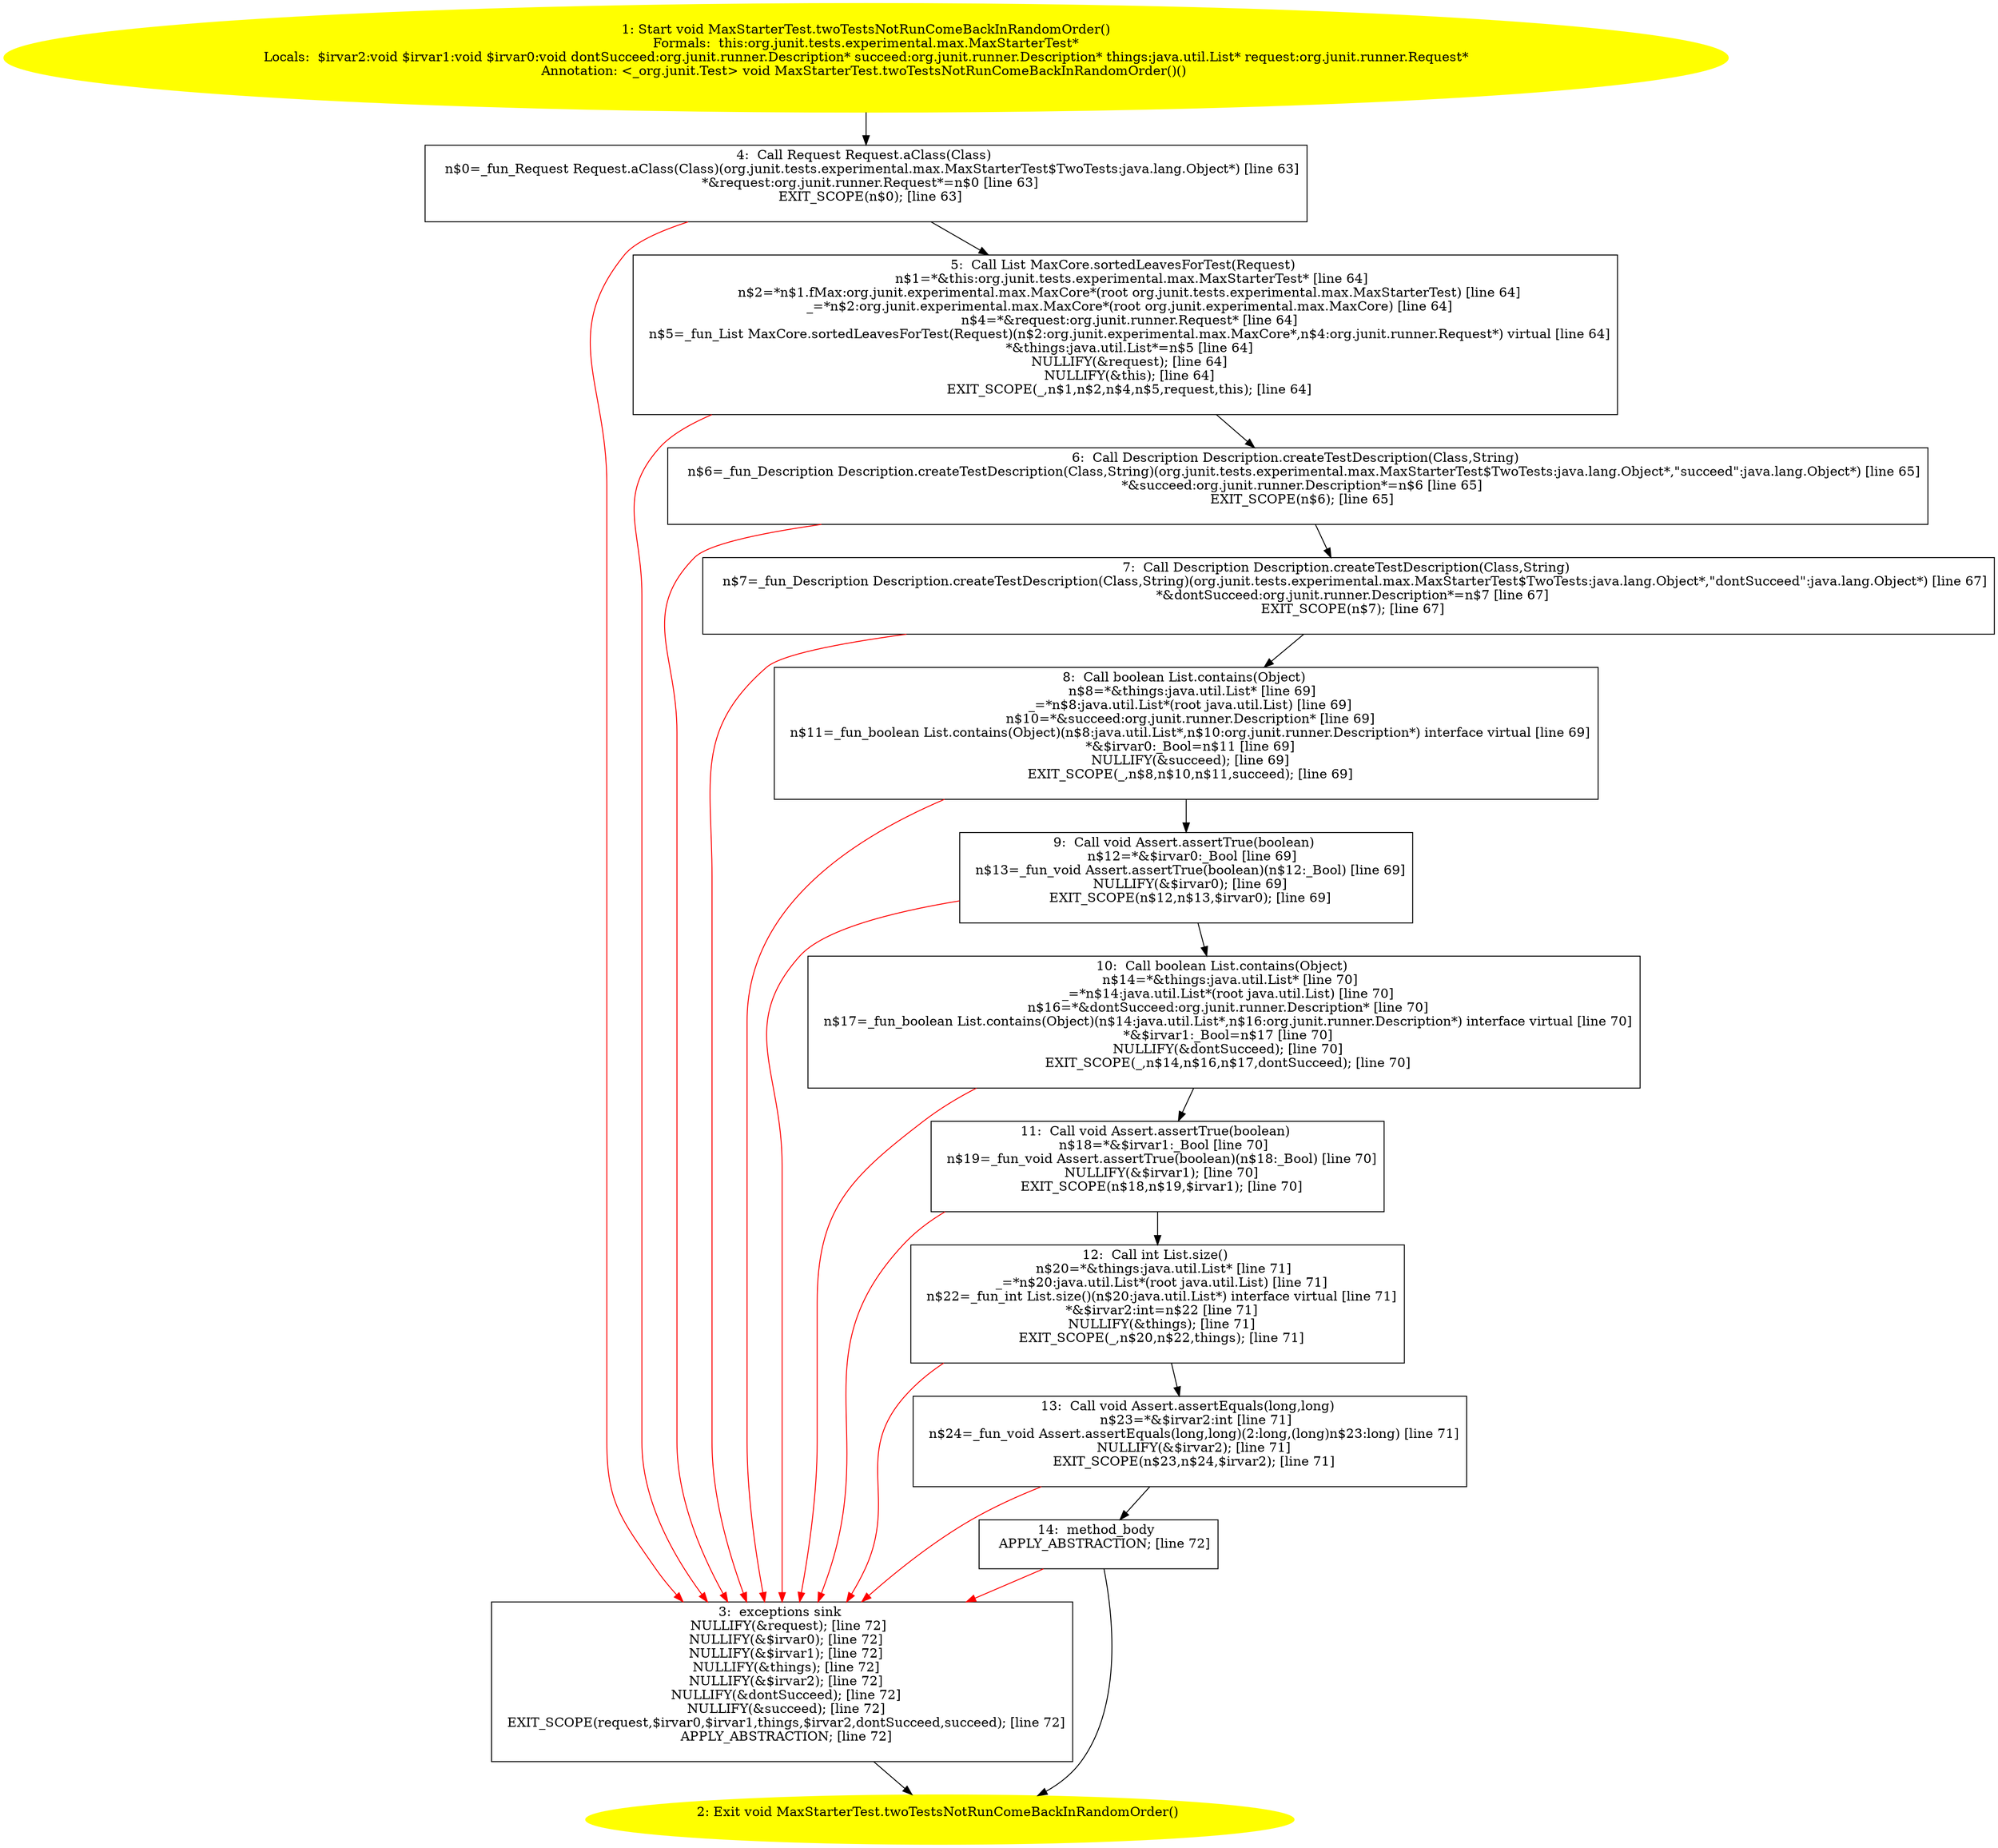 /* @generated */
digraph cfg {
"org.junit.tests.experimental.max.MaxStarterTest.twoTestsNotRunComeBackInRandomOrder():void.d45d7e8ea4a841f5f9efb0109bcd1189_1" [label="1: Start void MaxStarterTest.twoTestsNotRunComeBackInRandomOrder()\nFormals:  this:org.junit.tests.experimental.max.MaxStarterTest*\nLocals:  $irvar2:void $irvar1:void $irvar0:void dontSucceed:org.junit.runner.Description* succeed:org.junit.runner.Description* things:java.util.List* request:org.junit.runner.Request*\nAnnotation: <_org.junit.Test> void MaxStarterTest.twoTestsNotRunComeBackInRandomOrder()() \n  " color=yellow style=filled]
	

	 "org.junit.tests.experimental.max.MaxStarterTest.twoTestsNotRunComeBackInRandomOrder():void.d45d7e8ea4a841f5f9efb0109bcd1189_1" -> "org.junit.tests.experimental.max.MaxStarterTest.twoTestsNotRunComeBackInRandomOrder():void.d45d7e8ea4a841f5f9efb0109bcd1189_4" ;
"org.junit.tests.experimental.max.MaxStarterTest.twoTestsNotRunComeBackInRandomOrder():void.d45d7e8ea4a841f5f9efb0109bcd1189_2" [label="2: Exit void MaxStarterTest.twoTestsNotRunComeBackInRandomOrder() \n  " color=yellow style=filled]
	

"org.junit.tests.experimental.max.MaxStarterTest.twoTestsNotRunComeBackInRandomOrder():void.d45d7e8ea4a841f5f9efb0109bcd1189_3" [label="3:  exceptions sink \n   NULLIFY(&request); [line 72]\n  NULLIFY(&$irvar0); [line 72]\n  NULLIFY(&$irvar1); [line 72]\n  NULLIFY(&things); [line 72]\n  NULLIFY(&$irvar2); [line 72]\n  NULLIFY(&dontSucceed); [line 72]\n  NULLIFY(&succeed); [line 72]\n  EXIT_SCOPE(request,$irvar0,$irvar1,things,$irvar2,dontSucceed,succeed); [line 72]\n  APPLY_ABSTRACTION; [line 72]\n " shape="box"]
	

	 "org.junit.tests.experimental.max.MaxStarterTest.twoTestsNotRunComeBackInRandomOrder():void.d45d7e8ea4a841f5f9efb0109bcd1189_3" -> "org.junit.tests.experimental.max.MaxStarterTest.twoTestsNotRunComeBackInRandomOrder():void.d45d7e8ea4a841f5f9efb0109bcd1189_2" ;
"org.junit.tests.experimental.max.MaxStarterTest.twoTestsNotRunComeBackInRandomOrder():void.d45d7e8ea4a841f5f9efb0109bcd1189_4" [label="4:  Call Request Request.aClass(Class) \n   n$0=_fun_Request Request.aClass(Class)(org.junit.tests.experimental.max.MaxStarterTest$TwoTests:java.lang.Object*) [line 63]\n  *&request:org.junit.runner.Request*=n$0 [line 63]\n  EXIT_SCOPE(n$0); [line 63]\n " shape="box"]
	

	 "org.junit.tests.experimental.max.MaxStarterTest.twoTestsNotRunComeBackInRandomOrder():void.d45d7e8ea4a841f5f9efb0109bcd1189_4" -> "org.junit.tests.experimental.max.MaxStarterTest.twoTestsNotRunComeBackInRandomOrder():void.d45d7e8ea4a841f5f9efb0109bcd1189_5" ;
	 "org.junit.tests.experimental.max.MaxStarterTest.twoTestsNotRunComeBackInRandomOrder():void.d45d7e8ea4a841f5f9efb0109bcd1189_4" -> "org.junit.tests.experimental.max.MaxStarterTest.twoTestsNotRunComeBackInRandomOrder():void.d45d7e8ea4a841f5f9efb0109bcd1189_3" [color="red" ];
"org.junit.tests.experimental.max.MaxStarterTest.twoTestsNotRunComeBackInRandomOrder():void.d45d7e8ea4a841f5f9efb0109bcd1189_5" [label="5:  Call List MaxCore.sortedLeavesForTest(Request) \n   n$1=*&this:org.junit.tests.experimental.max.MaxStarterTest* [line 64]\n  n$2=*n$1.fMax:org.junit.experimental.max.MaxCore*(root org.junit.tests.experimental.max.MaxStarterTest) [line 64]\n  _=*n$2:org.junit.experimental.max.MaxCore*(root org.junit.experimental.max.MaxCore) [line 64]\n  n$4=*&request:org.junit.runner.Request* [line 64]\n  n$5=_fun_List MaxCore.sortedLeavesForTest(Request)(n$2:org.junit.experimental.max.MaxCore*,n$4:org.junit.runner.Request*) virtual [line 64]\n  *&things:java.util.List*=n$5 [line 64]\n  NULLIFY(&request); [line 64]\n  NULLIFY(&this); [line 64]\n  EXIT_SCOPE(_,n$1,n$2,n$4,n$5,request,this); [line 64]\n " shape="box"]
	

	 "org.junit.tests.experimental.max.MaxStarterTest.twoTestsNotRunComeBackInRandomOrder():void.d45d7e8ea4a841f5f9efb0109bcd1189_5" -> "org.junit.tests.experimental.max.MaxStarterTest.twoTestsNotRunComeBackInRandomOrder():void.d45d7e8ea4a841f5f9efb0109bcd1189_6" ;
	 "org.junit.tests.experimental.max.MaxStarterTest.twoTestsNotRunComeBackInRandomOrder():void.d45d7e8ea4a841f5f9efb0109bcd1189_5" -> "org.junit.tests.experimental.max.MaxStarterTest.twoTestsNotRunComeBackInRandomOrder():void.d45d7e8ea4a841f5f9efb0109bcd1189_3" [color="red" ];
"org.junit.tests.experimental.max.MaxStarterTest.twoTestsNotRunComeBackInRandomOrder():void.d45d7e8ea4a841f5f9efb0109bcd1189_6" [label="6:  Call Description Description.createTestDescription(Class,String) \n   n$6=_fun_Description Description.createTestDescription(Class,String)(org.junit.tests.experimental.max.MaxStarterTest$TwoTests:java.lang.Object*,\"succeed\":java.lang.Object*) [line 65]\n  *&succeed:org.junit.runner.Description*=n$6 [line 65]\n  EXIT_SCOPE(n$6); [line 65]\n " shape="box"]
	

	 "org.junit.tests.experimental.max.MaxStarterTest.twoTestsNotRunComeBackInRandomOrder():void.d45d7e8ea4a841f5f9efb0109bcd1189_6" -> "org.junit.tests.experimental.max.MaxStarterTest.twoTestsNotRunComeBackInRandomOrder():void.d45d7e8ea4a841f5f9efb0109bcd1189_7" ;
	 "org.junit.tests.experimental.max.MaxStarterTest.twoTestsNotRunComeBackInRandomOrder():void.d45d7e8ea4a841f5f9efb0109bcd1189_6" -> "org.junit.tests.experimental.max.MaxStarterTest.twoTestsNotRunComeBackInRandomOrder():void.d45d7e8ea4a841f5f9efb0109bcd1189_3" [color="red" ];
"org.junit.tests.experimental.max.MaxStarterTest.twoTestsNotRunComeBackInRandomOrder():void.d45d7e8ea4a841f5f9efb0109bcd1189_7" [label="7:  Call Description Description.createTestDescription(Class,String) \n   n$7=_fun_Description Description.createTestDescription(Class,String)(org.junit.tests.experimental.max.MaxStarterTest$TwoTests:java.lang.Object*,\"dontSucceed\":java.lang.Object*) [line 67]\n  *&dontSucceed:org.junit.runner.Description*=n$7 [line 67]\n  EXIT_SCOPE(n$7); [line 67]\n " shape="box"]
	

	 "org.junit.tests.experimental.max.MaxStarterTest.twoTestsNotRunComeBackInRandomOrder():void.d45d7e8ea4a841f5f9efb0109bcd1189_7" -> "org.junit.tests.experimental.max.MaxStarterTest.twoTestsNotRunComeBackInRandomOrder():void.d45d7e8ea4a841f5f9efb0109bcd1189_8" ;
	 "org.junit.tests.experimental.max.MaxStarterTest.twoTestsNotRunComeBackInRandomOrder():void.d45d7e8ea4a841f5f9efb0109bcd1189_7" -> "org.junit.tests.experimental.max.MaxStarterTest.twoTestsNotRunComeBackInRandomOrder():void.d45d7e8ea4a841f5f9efb0109bcd1189_3" [color="red" ];
"org.junit.tests.experimental.max.MaxStarterTest.twoTestsNotRunComeBackInRandomOrder():void.d45d7e8ea4a841f5f9efb0109bcd1189_8" [label="8:  Call boolean List.contains(Object) \n   n$8=*&things:java.util.List* [line 69]\n  _=*n$8:java.util.List*(root java.util.List) [line 69]\n  n$10=*&succeed:org.junit.runner.Description* [line 69]\n  n$11=_fun_boolean List.contains(Object)(n$8:java.util.List*,n$10:org.junit.runner.Description*) interface virtual [line 69]\n  *&$irvar0:_Bool=n$11 [line 69]\n  NULLIFY(&succeed); [line 69]\n  EXIT_SCOPE(_,n$8,n$10,n$11,succeed); [line 69]\n " shape="box"]
	

	 "org.junit.tests.experimental.max.MaxStarterTest.twoTestsNotRunComeBackInRandomOrder():void.d45d7e8ea4a841f5f9efb0109bcd1189_8" -> "org.junit.tests.experimental.max.MaxStarterTest.twoTestsNotRunComeBackInRandomOrder():void.d45d7e8ea4a841f5f9efb0109bcd1189_9" ;
	 "org.junit.tests.experimental.max.MaxStarterTest.twoTestsNotRunComeBackInRandomOrder():void.d45d7e8ea4a841f5f9efb0109bcd1189_8" -> "org.junit.tests.experimental.max.MaxStarterTest.twoTestsNotRunComeBackInRandomOrder():void.d45d7e8ea4a841f5f9efb0109bcd1189_3" [color="red" ];
"org.junit.tests.experimental.max.MaxStarterTest.twoTestsNotRunComeBackInRandomOrder():void.d45d7e8ea4a841f5f9efb0109bcd1189_9" [label="9:  Call void Assert.assertTrue(boolean) \n   n$12=*&$irvar0:_Bool [line 69]\n  n$13=_fun_void Assert.assertTrue(boolean)(n$12:_Bool) [line 69]\n  NULLIFY(&$irvar0); [line 69]\n  EXIT_SCOPE(n$12,n$13,$irvar0); [line 69]\n " shape="box"]
	

	 "org.junit.tests.experimental.max.MaxStarterTest.twoTestsNotRunComeBackInRandomOrder():void.d45d7e8ea4a841f5f9efb0109bcd1189_9" -> "org.junit.tests.experimental.max.MaxStarterTest.twoTestsNotRunComeBackInRandomOrder():void.d45d7e8ea4a841f5f9efb0109bcd1189_10" ;
	 "org.junit.tests.experimental.max.MaxStarterTest.twoTestsNotRunComeBackInRandomOrder():void.d45d7e8ea4a841f5f9efb0109bcd1189_9" -> "org.junit.tests.experimental.max.MaxStarterTest.twoTestsNotRunComeBackInRandomOrder():void.d45d7e8ea4a841f5f9efb0109bcd1189_3" [color="red" ];
"org.junit.tests.experimental.max.MaxStarterTest.twoTestsNotRunComeBackInRandomOrder():void.d45d7e8ea4a841f5f9efb0109bcd1189_10" [label="10:  Call boolean List.contains(Object) \n   n$14=*&things:java.util.List* [line 70]\n  _=*n$14:java.util.List*(root java.util.List) [line 70]\n  n$16=*&dontSucceed:org.junit.runner.Description* [line 70]\n  n$17=_fun_boolean List.contains(Object)(n$14:java.util.List*,n$16:org.junit.runner.Description*) interface virtual [line 70]\n  *&$irvar1:_Bool=n$17 [line 70]\n  NULLIFY(&dontSucceed); [line 70]\n  EXIT_SCOPE(_,n$14,n$16,n$17,dontSucceed); [line 70]\n " shape="box"]
	

	 "org.junit.tests.experimental.max.MaxStarterTest.twoTestsNotRunComeBackInRandomOrder():void.d45d7e8ea4a841f5f9efb0109bcd1189_10" -> "org.junit.tests.experimental.max.MaxStarterTest.twoTestsNotRunComeBackInRandomOrder():void.d45d7e8ea4a841f5f9efb0109bcd1189_11" ;
	 "org.junit.tests.experimental.max.MaxStarterTest.twoTestsNotRunComeBackInRandomOrder():void.d45d7e8ea4a841f5f9efb0109bcd1189_10" -> "org.junit.tests.experimental.max.MaxStarterTest.twoTestsNotRunComeBackInRandomOrder():void.d45d7e8ea4a841f5f9efb0109bcd1189_3" [color="red" ];
"org.junit.tests.experimental.max.MaxStarterTest.twoTestsNotRunComeBackInRandomOrder():void.d45d7e8ea4a841f5f9efb0109bcd1189_11" [label="11:  Call void Assert.assertTrue(boolean) \n   n$18=*&$irvar1:_Bool [line 70]\n  n$19=_fun_void Assert.assertTrue(boolean)(n$18:_Bool) [line 70]\n  NULLIFY(&$irvar1); [line 70]\n  EXIT_SCOPE(n$18,n$19,$irvar1); [line 70]\n " shape="box"]
	

	 "org.junit.tests.experimental.max.MaxStarterTest.twoTestsNotRunComeBackInRandomOrder():void.d45d7e8ea4a841f5f9efb0109bcd1189_11" -> "org.junit.tests.experimental.max.MaxStarterTest.twoTestsNotRunComeBackInRandomOrder():void.d45d7e8ea4a841f5f9efb0109bcd1189_12" ;
	 "org.junit.tests.experimental.max.MaxStarterTest.twoTestsNotRunComeBackInRandomOrder():void.d45d7e8ea4a841f5f9efb0109bcd1189_11" -> "org.junit.tests.experimental.max.MaxStarterTest.twoTestsNotRunComeBackInRandomOrder():void.d45d7e8ea4a841f5f9efb0109bcd1189_3" [color="red" ];
"org.junit.tests.experimental.max.MaxStarterTest.twoTestsNotRunComeBackInRandomOrder():void.d45d7e8ea4a841f5f9efb0109bcd1189_12" [label="12:  Call int List.size() \n   n$20=*&things:java.util.List* [line 71]\n  _=*n$20:java.util.List*(root java.util.List) [line 71]\n  n$22=_fun_int List.size()(n$20:java.util.List*) interface virtual [line 71]\n  *&$irvar2:int=n$22 [line 71]\n  NULLIFY(&things); [line 71]\n  EXIT_SCOPE(_,n$20,n$22,things); [line 71]\n " shape="box"]
	

	 "org.junit.tests.experimental.max.MaxStarterTest.twoTestsNotRunComeBackInRandomOrder():void.d45d7e8ea4a841f5f9efb0109bcd1189_12" -> "org.junit.tests.experimental.max.MaxStarterTest.twoTestsNotRunComeBackInRandomOrder():void.d45d7e8ea4a841f5f9efb0109bcd1189_13" ;
	 "org.junit.tests.experimental.max.MaxStarterTest.twoTestsNotRunComeBackInRandomOrder():void.d45d7e8ea4a841f5f9efb0109bcd1189_12" -> "org.junit.tests.experimental.max.MaxStarterTest.twoTestsNotRunComeBackInRandomOrder():void.d45d7e8ea4a841f5f9efb0109bcd1189_3" [color="red" ];
"org.junit.tests.experimental.max.MaxStarterTest.twoTestsNotRunComeBackInRandomOrder():void.d45d7e8ea4a841f5f9efb0109bcd1189_13" [label="13:  Call void Assert.assertEquals(long,long) \n   n$23=*&$irvar2:int [line 71]\n  n$24=_fun_void Assert.assertEquals(long,long)(2:long,(long)n$23:long) [line 71]\n  NULLIFY(&$irvar2); [line 71]\n  EXIT_SCOPE(n$23,n$24,$irvar2); [line 71]\n " shape="box"]
	

	 "org.junit.tests.experimental.max.MaxStarterTest.twoTestsNotRunComeBackInRandomOrder():void.d45d7e8ea4a841f5f9efb0109bcd1189_13" -> "org.junit.tests.experimental.max.MaxStarterTest.twoTestsNotRunComeBackInRandomOrder():void.d45d7e8ea4a841f5f9efb0109bcd1189_14" ;
	 "org.junit.tests.experimental.max.MaxStarterTest.twoTestsNotRunComeBackInRandomOrder():void.d45d7e8ea4a841f5f9efb0109bcd1189_13" -> "org.junit.tests.experimental.max.MaxStarterTest.twoTestsNotRunComeBackInRandomOrder():void.d45d7e8ea4a841f5f9efb0109bcd1189_3" [color="red" ];
"org.junit.tests.experimental.max.MaxStarterTest.twoTestsNotRunComeBackInRandomOrder():void.d45d7e8ea4a841f5f9efb0109bcd1189_14" [label="14:  method_body \n   APPLY_ABSTRACTION; [line 72]\n " shape="box"]
	

	 "org.junit.tests.experimental.max.MaxStarterTest.twoTestsNotRunComeBackInRandomOrder():void.d45d7e8ea4a841f5f9efb0109bcd1189_14" -> "org.junit.tests.experimental.max.MaxStarterTest.twoTestsNotRunComeBackInRandomOrder():void.d45d7e8ea4a841f5f9efb0109bcd1189_2" ;
	 "org.junit.tests.experimental.max.MaxStarterTest.twoTestsNotRunComeBackInRandomOrder():void.d45d7e8ea4a841f5f9efb0109bcd1189_14" -> "org.junit.tests.experimental.max.MaxStarterTest.twoTestsNotRunComeBackInRandomOrder():void.d45d7e8ea4a841f5f9efb0109bcd1189_3" [color="red" ];
}

